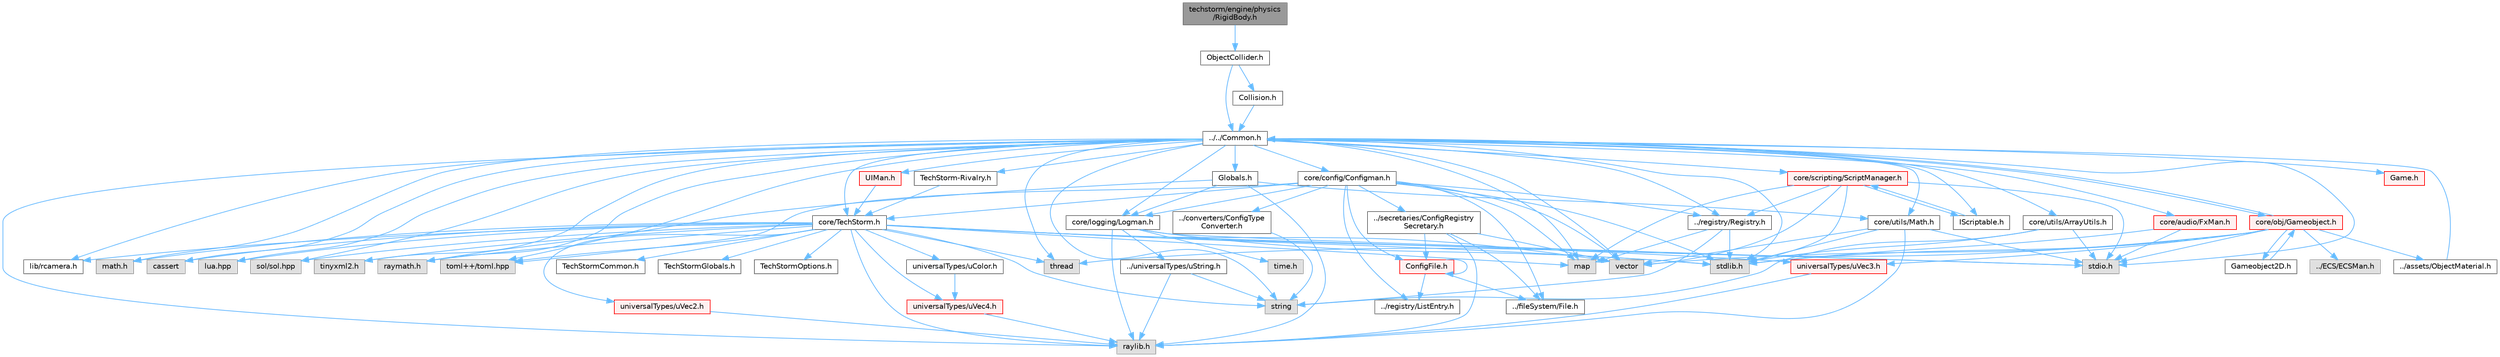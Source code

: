 digraph "techstorm/engine/physics/RigidBody.h"
{
 // LATEX_PDF_SIZE
  bgcolor="transparent";
  edge [fontname=Helvetica,fontsize=10,labelfontname=Helvetica,labelfontsize=10];
  node [fontname=Helvetica,fontsize=10,shape=box,height=0.2,width=0.4];
  Node1 [id="Node000001",label="techstorm/engine/physics\l/RigidBody.h",height=0.2,width=0.4,color="gray40", fillcolor="grey60", style="filled", fontcolor="black",tooltip=" "];
  Node1 -> Node2 [id="edge1_Node000001_Node000002",color="steelblue1",style="solid",tooltip=" "];
  Node2 [id="Node000002",label="ObjectCollider.h",height=0.2,width=0.4,color="grey40", fillcolor="white", style="filled",URL="$engine_2physics_2_object_collider_8h.html",tooltip=" "];
  Node2 -> Node3 [id="edge2_Node000002_Node000003",color="steelblue1",style="solid",tooltip=" "];
  Node3 [id="Node000003",label="../../Common.h",height=0.2,width=0.4,color="grey40", fillcolor="white", style="filled",URL="$_common_8h.html",tooltip=" "];
  Node3 -> Node4 [id="edge3_Node000003_Node000004",color="steelblue1",style="solid",tooltip=" "];
  Node4 [id="Node000004",label="raylib.h",height=0.2,width=0.4,color="grey60", fillcolor="#E0E0E0", style="filled",tooltip=" "];
  Node3 -> Node5 [id="edge4_Node000003_Node000005",color="steelblue1",style="solid",tooltip=" "];
  Node5 [id="Node000005",label="raymath.h",height=0.2,width=0.4,color="grey60", fillcolor="#E0E0E0", style="filled",tooltip=" "];
  Node3 -> Node6 [id="edge5_Node000003_Node000006",color="steelblue1",style="solid",tooltip=" "];
  Node6 [id="Node000006",label="lib/rcamera.h",height=0.2,width=0.4,color="grey40", fillcolor="white", style="filled",URL="$rcamera_8h.html",tooltip=" "];
  Node3 -> Node7 [id="edge6_Node000003_Node000007",color="steelblue1",style="solid",tooltip=" "];
  Node7 [id="Node000007",label="stdio.h",height=0.2,width=0.4,color="grey60", fillcolor="#E0E0E0", style="filled",tooltip=" "];
  Node3 -> Node8 [id="edge7_Node000003_Node000008",color="steelblue1",style="solid",tooltip=" "];
  Node8 [id="Node000008",label="stdlib.h",height=0.2,width=0.4,color="grey60", fillcolor="#E0E0E0", style="filled",tooltip=" "];
  Node3 -> Node9 [id="edge8_Node000003_Node000009",color="steelblue1",style="solid",tooltip=" "];
  Node9 [id="Node000009",label="string",height=0.2,width=0.4,color="grey60", fillcolor="#E0E0E0", style="filled",tooltip=" "];
  Node3 -> Node10 [id="edge9_Node000003_Node000010",color="steelblue1",style="solid",tooltip=" "];
  Node10 [id="Node000010",label="vector",height=0.2,width=0.4,color="grey60", fillcolor="#E0E0E0", style="filled",tooltip=" "];
  Node3 -> Node11 [id="edge10_Node000003_Node000011",color="steelblue1",style="solid",tooltip=" "];
  Node11 [id="Node000011",label="map",height=0.2,width=0.4,color="grey60", fillcolor="#E0E0E0", style="filled",tooltip=" "];
  Node3 -> Node12 [id="edge11_Node000003_Node000012",color="steelblue1",style="solid",tooltip=" "];
  Node12 [id="Node000012",label="thread",height=0.2,width=0.4,color="grey60", fillcolor="#E0E0E0", style="filled",tooltip=" "];
  Node3 -> Node13 [id="edge12_Node000003_Node000013",color="steelblue1",style="solid",tooltip=" "];
  Node13 [id="Node000013",label="math.h",height=0.2,width=0.4,color="grey60", fillcolor="#E0E0E0", style="filled",tooltip=" "];
  Node3 -> Node14 [id="edge13_Node000003_Node000014",color="steelblue1",style="solid",tooltip=" "];
  Node14 [id="Node000014",label="cassert",height=0.2,width=0.4,color="grey60", fillcolor="#E0E0E0", style="filled",tooltip=" "];
  Node3 -> Node15 [id="edge14_Node000003_Node000015",color="steelblue1",style="solid",tooltip=" "];
  Node15 [id="Node000015",label="lua.hpp",height=0.2,width=0.4,color="grey60", fillcolor="#E0E0E0", style="filled",tooltip=" "];
  Node3 -> Node16 [id="edge15_Node000003_Node000016",color="steelblue1",style="solid",tooltip=" "];
  Node16 [id="Node000016",label="sol/sol.hpp",height=0.2,width=0.4,color="grey60", fillcolor="#E0E0E0", style="filled",tooltip=" "];
  Node3 -> Node17 [id="edge16_Node000003_Node000017",color="steelblue1",style="solid",tooltip=" "];
  Node17 [id="Node000017",label="toml++/toml.hpp",height=0.2,width=0.4,color="grey60", fillcolor="#E0E0E0", style="filled",tooltip=" "];
  Node3 -> Node18 [id="edge17_Node000003_Node000018",color="steelblue1",style="solid",tooltip=" "];
  Node18 [id="Node000018",label="tinyxml2.h",height=0.2,width=0.4,color="grey60", fillcolor="#E0E0E0", style="filled",tooltip=" "];
  Node3 -> Node19 [id="edge18_Node000003_Node000019",color="steelblue1",style="solid",tooltip=" "];
  Node19 [id="Node000019",label="Globals.h",height=0.2,width=0.4,color="grey40", fillcolor="white", style="filled",URL="$_globals_8h.html",tooltip=" "];
  Node19 -> Node4 [id="edge19_Node000019_Node000004",color="steelblue1",style="solid",tooltip=" "];
  Node19 -> Node5 [id="edge20_Node000019_Node000005",color="steelblue1",style="solid",tooltip=" "];
  Node19 -> Node20 [id="edge21_Node000019_Node000020",color="steelblue1",style="solid",tooltip=" "];
  Node20 [id="Node000020",label="core/utils/Math.h",height=0.2,width=0.4,color="grey40", fillcolor="white", style="filled",URL="$core_2utils_2_math_8h.html",tooltip=" "];
  Node20 -> Node4 [id="edge22_Node000020_Node000004",color="steelblue1",style="solid",tooltip=" "];
  Node20 -> Node8 [id="edge23_Node000020_Node000008",color="steelblue1",style="solid",tooltip=" "];
  Node20 -> Node7 [id="edge24_Node000020_Node000007",color="steelblue1",style="solid",tooltip=" "];
  Node20 -> Node10 [id="edge25_Node000020_Node000010",color="steelblue1",style="solid",tooltip=" "];
  Node19 -> Node21 [id="edge26_Node000019_Node000021",color="steelblue1",style="solid",tooltip=" "];
  Node21 [id="Node000021",label="core/logging/Logman.h",height=0.2,width=0.4,color="grey40", fillcolor="white", style="filled",URL="$core_2logging_2_logman_8h.html",tooltip=" "];
  Node21 -> Node7 [id="edge27_Node000021_Node000007",color="steelblue1",style="solid",tooltip=" "];
  Node21 -> Node8 [id="edge28_Node000021_Node000008",color="steelblue1",style="solid",tooltip=" "];
  Node21 -> Node22 [id="edge29_Node000021_Node000022",color="steelblue1",style="solid",tooltip=" "];
  Node22 [id="Node000022",label="time.h",height=0.2,width=0.4,color="grey60", fillcolor="#E0E0E0", style="filled",tooltip=" "];
  Node21 -> Node4 [id="edge30_Node000021_Node000004",color="steelblue1",style="solid",tooltip=" "];
  Node21 -> Node23 [id="edge31_Node000021_Node000023",color="steelblue1",style="solid",tooltip=" "];
  Node23 [id="Node000023",label="../universalTypes/uString.h",height=0.2,width=0.4,color="grey40", fillcolor="white", style="filled",URL="$u_string_8h.html",tooltip=" "];
  Node23 -> Node9 [id="edge32_Node000023_Node000009",color="steelblue1",style="solid",tooltip=" "];
  Node23 -> Node4 [id="edge33_Node000023_Node000004",color="steelblue1",style="solid",tooltip=" "];
  Node3 -> Node24 [id="edge34_Node000003_Node000024",color="steelblue1",style="solid",tooltip=" "];
  Node24 [id="Node000024",label="core/TechStorm.h",height=0.2,width=0.4,color="grey40", fillcolor="white", style="filled",URL="$_tech_storm_8h.html",tooltip=" "];
  Node24 -> Node25 [id="edge35_Node000024_Node000025",color="steelblue1",style="solid",tooltip=" "];
  Node25 [id="Node000025",label="TechStormOptions.h",height=0.2,width=0.4,color="grey40", fillcolor="white", style="filled",URL="$_tech_storm_options_8h.html",tooltip=" "];
  Node24 -> Node26 [id="edge36_Node000024_Node000026",color="steelblue1",style="solid",tooltip=" "];
  Node26 [id="Node000026",label="TechStormCommon.h",height=0.2,width=0.4,color="grey40", fillcolor="white", style="filled",URL="$_tech_storm_common_8h.html",tooltip=" "];
  Node24 -> Node27 [id="edge37_Node000024_Node000027",color="steelblue1",style="solid",tooltip=" "];
  Node27 [id="Node000027",label="TechStormGlobals.h",height=0.2,width=0.4,color="grey40", fillcolor="white", style="filled",URL="$_tech_storm_globals_8h.html",tooltip=" "];
  Node24 -> Node4 [id="edge38_Node000024_Node000004",color="steelblue1",style="solid",tooltip=" "];
  Node24 -> Node5 [id="edge39_Node000024_Node000005",color="steelblue1",style="solid",tooltip=" "];
  Node24 -> Node6 [id="edge40_Node000024_Node000006",color="steelblue1",style="solid",tooltip=" "];
  Node24 -> Node7 [id="edge41_Node000024_Node000007",color="steelblue1",style="solid",tooltip=" "];
  Node24 -> Node8 [id="edge42_Node000024_Node000008",color="steelblue1",style="solid",tooltip=" "];
  Node24 -> Node10 [id="edge43_Node000024_Node000010",color="steelblue1",style="solid",tooltip=" "];
  Node24 -> Node9 [id="edge44_Node000024_Node000009",color="steelblue1",style="solid",tooltip=" "];
  Node24 -> Node11 [id="edge45_Node000024_Node000011",color="steelblue1",style="solid",tooltip=" "];
  Node24 -> Node12 [id="edge46_Node000024_Node000012",color="steelblue1",style="solid",tooltip=" "];
  Node24 -> Node13 [id="edge47_Node000024_Node000013",color="steelblue1",style="solid",tooltip=" "];
  Node24 -> Node14 [id="edge48_Node000024_Node000014",color="steelblue1",style="solid",tooltip=" "];
  Node24 -> Node15 [id="edge49_Node000024_Node000015",color="steelblue1",style="solid",tooltip=" "];
  Node24 -> Node16 [id="edge50_Node000024_Node000016",color="steelblue1",style="solid",tooltip=" "];
  Node24 -> Node17 [id="edge51_Node000024_Node000017",color="steelblue1",style="solid",tooltip=" "];
  Node24 -> Node18 [id="edge52_Node000024_Node000018",color="steelblue1",style="solid",tooltip=" "];
  Node24 -> Node28 [id="edge53_Node000024_Node000028",color="steelblue1",style="solid",tooltip=" "];
  Node28 [id="Node000028",label="universalTypes/uVec2.h",height=0.2,width=0.4,color="red", fillcolor="#FFF0F0", style="filled",URL="$u_vec2_8h.html",tooltip=" "];
  Node28 -> Node4 [id="edge54_Node000028_Node000004",color="steelblue1",style="solid",tooltip=" "];
  Node24 -> Node30 [id="edge55_Node000024_Node000030",color="steelblue1",style="solid",tooltip=" "];
  Node30 [id="Node000030",label="universalTypes/uVec3.h",height=0.2,width=0.4,color="red", fillcolor="#FFF0F0", style="filled",URL="$u_vec3_8h.html",tooltip=" "];
  Node30 -> Node4 [id="edge56_Node000030_Node000004",color="steelblue1",style="solid",tooltip=" "];
  Node24 -> Node32 [id="edge57_Node000024_Node000032",color="steelblue1",style="solid",tooltip=" "];
  Node32 [id="Node000032",label="universalTypes/uVec4.h",height=0.2,width=0.4,color="red", fillcolor="#FFF0F0", style="filled",URL="$u_vec4_8h.html",tooltip=" "];
  Node32 -> Node4 [id="edge58_Node000032_Node000004",color="steelblue1",style="solid",tooltip=" "];
  Node24 -> Node33 [id="edge59_Node000024_Node000033",color="steelblue1",style="solid",tooltip=" "];
  Node33 [id="Node000033",label="universalTypes/uColor.h",height=0.2,width=0.4,color="grey40", fillcolor="white", style="filled",URL="$u_color_8h.html",tooltip=" "];
  Node33 -> Node32 [id="edge60_Node000033_Node000032",color="steelblue1",style="solid",tooltip=" "];
  Node3 -> Node34 [id="edge61_Node000003_Node000034",color="steelblue1",style="solid",tooltip=" "];
  Node34 [id="Node000034",label="core/config/Configman.h",height=0.2,width=0.4,color="grey40", fillcolor="white", style="filled",URL="$core_2config_2_configman_8h.html",tooltip=" "];
  Node34 -> Node24 [id="edge62_Node000034_Node000024",color="steelblue1",style="solid",tooltip=" "];
  Node34 -> Node35 [id="edge63_Node000034_Node000035",color="steelblue1",style="solid",tooltip=" "];
  Node35 [id="Node000035",label="../fileSystem/File.h",height=0.2,width=0.4,color="grey40", fillcolor="white", style="filled",URL="$core_2file_system_2_file_8h.html",tooltip=" "];
  Node34 -> Node36 [id="edge64_Node000034_Node000036",color="steelblue1",style="solid",tooltip=" "];
  Node36 [id="Node000036",label="ConfigFile.h",height=0.2,width=0.4,color="red", fillcolor="#FFF0F0", style="filled",URL="$core_2config_2_config_file_8h.html",tooltip=" "];
  Node36 -> Node36 [id="edge65_Node000036_Node000036",color="steelblue1",style="solid",tooltip=" "];
  Node36 -> Node59 [id="edge66_Node000036_Node000059",color="steelblue1",style="solid",tooltip=" "];
  Node59 [id="Node000059",label="../registry/ListEntry.h",height=0.2,width=0.4,color="grey40", fillcolor="white", style="filled",URL="$core_2registry_2_list_entry_8h.html",tooltip=" "];
  Node36 -> Node35 [id="edge67_Node000036_Node000035",color="steelblue1",style="solid",tooltip=" "];
  Node34 -> Node60 [id="edge68_Node000034_Node000060",color="steelblue1",style="solid",tooltip=" "];
  Node60 [id="Node000060",label="../converters/ConfigType\lConverter.h",height=0.2,width=0.4,color="grey40", fillcolor="white", style="filled",URL="$core_2converters_2_config_type_converter_8h.html",tooltip=" "];
  Node60 -> Node9 [id="edge69_Node000060_Node000009",color="steelblue1",style="solid",tooltip=" "];
  Node34 -> Node61 [id="edge70_Node000034_Node000061",color="steelblue1",style="solid",tooltip=" "];
  Node61 [id="Node000061",label="../secretaries/ConfigRegistry\lSecretary.h",height=0.2,width=0.4,color="grey40", fillcolor="white", style="filled",URL="$core_2secretaries_2_config_registry_secretary_8h.html",tooltip=" "];
  Node61 -> Node4 [id="edge71_Node000061_Node000004",color="steelblue1",style="solid",tooltip=" "];
  Node61 -> Node10 [id="edge72_Node000061_Node000010",color="steelblue1",style="solid",tooltip=" "];
  Node61 -> Node35 [id="edge73_Node000061_Node000035",color="steelblue1",style="solid",tooltip=" "];
  Node61 -> Node36 [id="edge74_Node000061_Node000036",color="steelblue1",style="solid",tooltip=" "];
  Node34 -> Node59 [id="edge75_Node000034_Node000059",color="steelblue1",style="solid",tooltip=" "];
  Node34 -> Node21 [id="edge76_Node000034_Node000021",color="steelblue1",style="solid",tooltip=" "];
  Node34 -> Node62 [id="edge77_Node000034_Node000062",color="steelblue1",style="solid",tooltip=" "];
  Node62 [id="Node000062",label="../registry/Registry.h",height=0.2,width=0.4,color="grey40", fillcolor="white", style="filled",URL="$core_2registry_2_registry_8h.html",tooltip=" "];
  Node62 -> Node8 [id="edge78_Node000062_Node000008",color="steelblue1",style="solid",tooltip=" "];
  Node62 -> Node11 [id="edge79_Node000062_Node000011",color="steelblue1",style="solid",tooltip=" "];
  Node62 -> Node9 [id="edge80_Node000062_Node000009",color="steelblue1",style="solid",tooltip=" "];
  Node34 -> Node17 [id="edge81_Node000034_Node000017",color="steelblue1",style="solid",tooltip=" "];
  Node34 -> Node10 [id="edge82_Node000034_Node000010",color="steelblue1",style="solid",tooltip=" "];
  Node34 -> Node8 [id="edge83_Node000034_Node000008",color="steelblue1",style="solid",tooltip=" "];
  Node34 -> Node11 [id="edge84_Node000034_Node000011",color="steelblue1",style="solid",tooltip=" "];
  Node3 -> Node21 [id="edge85_Node000003_Node000021",color="steelblue1",style="solid",tooltip=" "];
  Node3 -> Node63 [id="edge86_Node000003_Node000063",color="steelblue1",style="solid",tooltip=" "];
  Node63 [id="Node000063",label="core/obj/Gameobject.h",height=0.2,width=0.4,color="red", fillcolor="#FFF0F0", style="filled",URL="$core_2obj_2_gameobject_8h.html",tooltip=" "];
  Node63 -> Node3 [id="edge87_Node000063_Node000003",color="steelblue1",style="solid",tooltip=" "];
  Node63 -> Node64 [id="edge88_Node000063_Node000064",color="steelblue1",style="solid",tooltip=" "];
  Node64 [id="Node000064",label="Gameobject2D.h",height=0.2,width=0.4,color="grey40", fillcolor="white", style="filled",URL="$core_2obj_2_gameobject2_d_8h.html",tooltip=" "];
  Node64 -> Node63 [id="edge89_Node000064_Node000063",color="steelblue1",style="solid",tooltip=" "];
  Node63 -> Node65 [id="edge90_Node000063_Node000065",color="steelblue1",style="solid",tooltip=" "];
  Node65 [id="Node000065",label="../ECS/ECSMan.h",height=0.2,width=0.4,color="grey60", fillcolor="#E0E0E0", style="filled",tooltip=" "];
  Node63 -> Node66 [id="edge91_Node000063_Node000066",color="steelblue1",style="solid",tooltip=" "];
  Node66 [id="Node000066",label="../assets/ObjectMaterial.h",height=0.2,width=0.4,color="grey40", fillcolor="white", style="filled",URL="$core_2assets_2_object_material_8h.html",tooltip=" "];
  Node66 -> Node3 [id="edge92_Node000066_Node000003",color="steelblue1",style="solid",tooltip=" "];
  Node63 -> Node30 [id="edge93_Node000063_Node000030",color="steelblue1",style="solid",tooltip=" "];
  Node63 -> Node7 [id="edge94_Node000063_Node000007",color="steelblue1",style="solid",tooltip=" "];
  Node63 -> Node8 [id="edge95_Node000063_Node000008",color="steelblue1",style="solid",tooltip=" "];
  Node63 -> Node10 [id="edge96_Node000063_Node000010",color="steelblue1",style="solid",tooltip=" "];
  Node63 -> Node12 [id="edge97_Node000063_Node000012",color="steelblue1",style="solid",tooltip=" "];
  Node3 -> Node20 [id="edge98_Node000003_Node000020",color="steelblue1",style="solid",tooltip=" "];
  Node3 -> Node62 [id="edge99_Node000003_Node000062",color="steelblue1",style="solid",tooltip=" "];
  Node3 -> Node68 [id="edge100_Node000003_Node000068",color="steelblue1",style="solid",tooltip=" "];
  Node68 [id="Node000068",label="core/scripting/ScriptManager.h",height=0.2,width=0.4,color="red", fillcolor="#FFF0F0", style="filled",URL="$core_2scripting_2_script_manager_8h.html",tooltip=" "];
  Node68 -> Node7 [id="edge101_Node000068_Node000007",color="steelblue1",style="solid",tooltip=" "];
  Node68 -> Node8 [id="edge102_Node000068_Node000008",color="steelblue1",style="solid",tooltip=" "];
  Node68 -> Node10 [id="edge103_Node000068_Node000010",color="steelblue1",style="solid",tooltip=" "];
  Node68 -> Node11 [id="edge104_Node000068_Node000011",color="steelblue1",style="solid",tooltip=" "];
  Node68 -> Node69 [id="edge105_Node000068_Node000069",color="steelblue1",style="solid",tooltip=" "];
  Node69 [id="Node000069",label="IScriptable.h",height=0.2,width=0.4,color="grey40", fillcolor="white", style="filled",URL="$core_2scripting_2_i_scriptable_8h.html",tooltip=" "];
  Node69 -> Node68 [id="edge106_Node000069_Node000068",color="steelblue1",style="solid",tooltip=" "];
  Node68 -> Node62 [id="edge107_Node000068_Node000062",color="steelblue1",style="solid",tooltip=" "];
  Node3 -> Node69 [id="edge108_Node000003_Node000069",color="steelblue1",style="solid",tooltip=" "];
  Node3 -> Node76 [id="edge109_Node000003_Node000076",color="steelblue1",style="solid",tooltip=" "];
  Node76 [id="Node000076",label="core/utils/ArrayUtils.h",height=0.2,width=0.4,color="grey40", fillcolor="white", style="filled",URL="$core_2utils_2_array_utils_8h.html",tooltip=" "];
  Node76 -> Node7 [id="edge110_Node000076_Node000007",color="steelblue1",style="solid",tooltip=" "];
  Node76 -> Node8 [id="edge111_Node000076_Node000008",color="steelblue1",style="solid",tooltip=" "];
  Node76 -> Node9 [id="edge112_Node000076_Node000009",color="steelblue1",style="solid",tooltip=" "];
  Node3 -> Node77 [id="edge113_Node000003_Node000077",color="steelblue1",style="solid",tooltip=" "];
  Node77 [id="Node000077",label="core/audio/FxMan.h",height=0.2,width=0.4,color="red", fillcolor="#FFF0F0", style="filled",URL="$core_2audio_2_fx_man_8h.html",tooltip=" "];
  Node77 -> Node8 [id="edge114_Node000077_Node000008",color="steelblue1",style="solid",tooltip=" "];
  Node77 -> Node7 [id="edge115_Node000077_Node000007",color="steelblue1",style="solid",tooltip=" "];
  Node3 -> Node81 [id="edge116_Node000003_Node000081",color="steelblue1",style="solid",tooltip=" "];
  Node81 [id="Node000081",label="UIMan.h",height=0.2,width=0.4,color="red", fillcolor="#FFF0F0", style="filled",URL="$core_2ui_2_u_i_man_8h.html",tooltip=" "];
  Node81 -> Node24 [id="edge117_Node000081_Node000024",color="steelblue1",style="solid",tooltip=" "];
  Node3 -> Node87 [id="edge118_Node000003_Node000087",color="steelblue1",style="solid",tooltip=" "];
  Node87 [id="Node000087",label="TechStorm-Rivalry.h",height=0.2,width=0.4,color="grey40", fillcolor="white", style="filled",URL="$techstorm-rivalry_8h.html",tooltip=" "];
  Node87 -> Node24 [id="edge119_Node000087_Node000024",color="steelblue1",style="solid",tooltip=" "];
  Node3 -> Node88 [id="edge120_Node000003_Node000088",color="steelblue1",style="solid",tooltip=" "];
  Node88 [id="Node000088",label="Game.h",height=0.2,width=0.4,color="red", fillcolor="#FFF0F0", style="filled",URL="$_game_8h.html",tooltip=" "];
  Node2 -> Node124 [id="edge121_Node000002_Node000124",color="steelblue1",style="solid",tooltip=" "];
  Node124 [id="Node000124",label="Collision.h",height=0.2,width=0.4,color="grey40", fillcolor="white", style="filled",URL="$engine_2physics_2_collision_8h.html",tooltip=" "];
  Node124 -> Node3 [id="edge122_Node000124_Node000003",color="steelblue1",style="solid",tooltip=" "];
}
